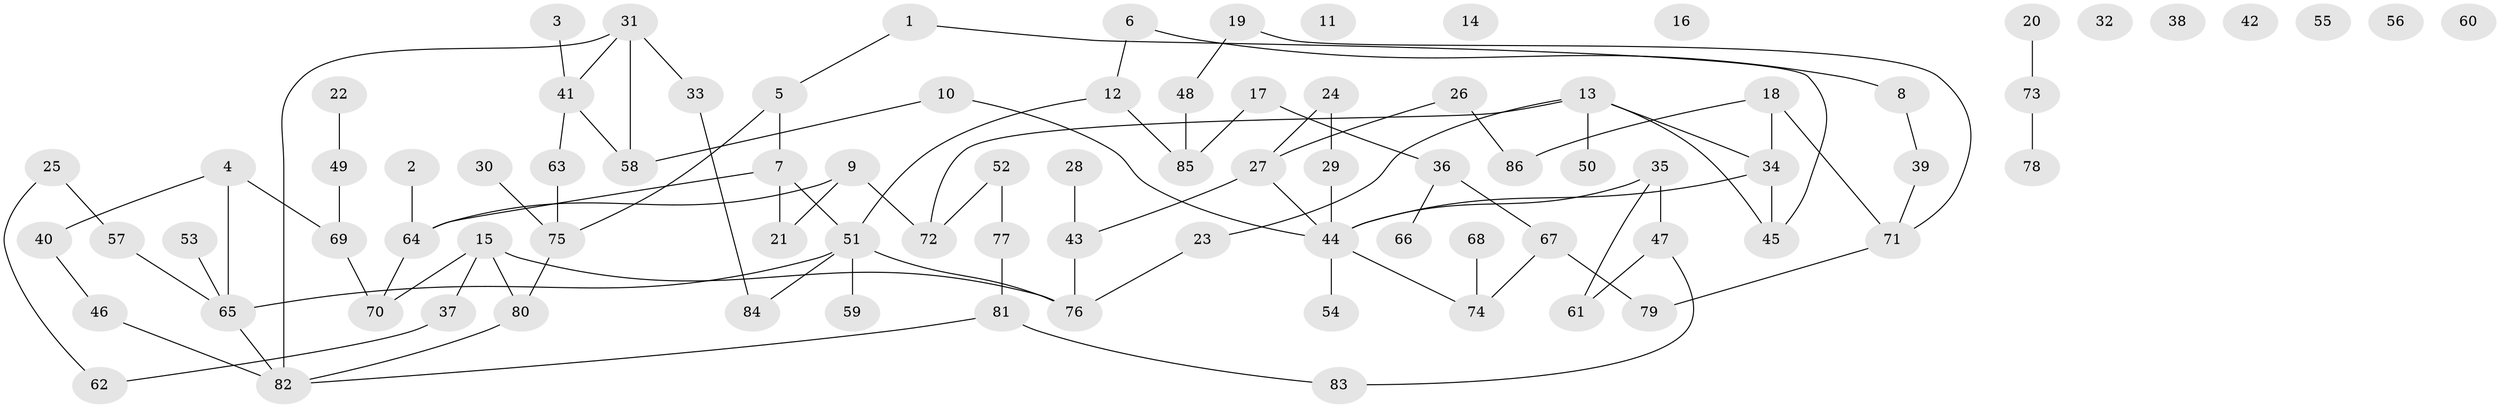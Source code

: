 // Generated by graph-tools (version 1.1) at 2025/49/03/09/25 03:49:03]
// undirected, 86 vertices, 99 edges
graph export_dot {
graph [start="1"]
  node [color=gray90,style=filled];
  1;
  2;
  3;
  4;
  5;
  6;
  7;
  8;
  9;
  10;
  11;
  12;
  13;
  14;
  15;
  16;
  17;
  18;
  19;
  20;
  21;
  22;
  23;
  24;
  25;
  26;
  27;
  28;
  29;
  30;
  31;
  32;
  33;
  34;
  35;
  36;
  37;
  38;
  39;
  40;
  41;
  42;
  43;
  44;
  45;
  46;
  47;
  48;
  49;
  50;
  51;
  52;
  53;
  54;
  55;
  56;
  57;
  58;
  59;
  60;
  61;
  62;
  63;
  64;
  65;
  66;
  67;
  68;
  69;
  70;
  71;
  72;
  73;
  74;
  75;
  76;
  77;
  78;
  79;
  80;
  81;
  82;
  83;
  84;
  85;
  86;
  1 -- 5;
  1 -- 45;
  2 -- 64;
  3 -- 41;
  4 -- 40;
  4 -- 65;
  4 -- 69;
  5 -- 7;
  5 -- 75;
  6 -- 8;
  6 -- 12;
  7 -- 21;
  7 -- 51;
  7 -- 64;
  8 -- 39;
  9 -- 21;
  9 -- 64;
  9 -- 72;
  10 -- 44;
  10 -- 58;
  12 -- 51;
  12 -- 85;
  13 -- 23;
  13 -- 34;
  13 -- 45;
  13 -- 50;
  13 -- 72;
  15 -- 37;
  15 -- 70;
  15 -- 76;
  15 -- 80;
  17 -- 36;
  17 -- 85;
  18 -- 34;
  18 -- 71;
  18 -- 86;
  19 -- 48;
  19 -- 71;
  20 -- 73;
  22 -- 49;
  23 -- 76;
  24 -- 27;
  24 -- 29;
  25 -- 57;
  25 -- 62;
  26 -- 27;
  26 -- 86;
  27 -- 43;
  27 -- 44;
  28 -- 43;
  29 -- 44;
  30 -- 75;
  31 -- 33;
  31 -- 41;
  31 -- 58;
  31 -- 82;
  33 -- 84;
  34 -- 44;
  34 -- 45;
  35 -- 44;
  35 -- 47;
  35 -- 61;
  36 -- 66;
  36 -- 67;
  37 -- 62;
  39 -- 71;
  40 -- 46;
  41 -- 58;
  41 -- 63;
  43 -- 76;
  44 -- 54;
  44 -- 74;
  46 -- 82;
  47 -- 61;
  47 -- 83;
  48 -- 85;
  49 -- 69;
  51 -- 59;
  51 -- 65;
  51 -- 76;
  51 -- 84;
  52 -- 72;
  52 -- 77;
  53 -- 65;
  57 -- 65;
  63 -- 75;
  64 -- 70;
  65 -- 82;
  67 -- 74;
  67 -- 79;
  68 -- 74;
  69 -- 70;
  71 -- 79;
  73 -- 78;
  75 -- 80;
  77 -- 81;
  80 -- 82;
  81 -- 82;
  81 -- 83;
}
